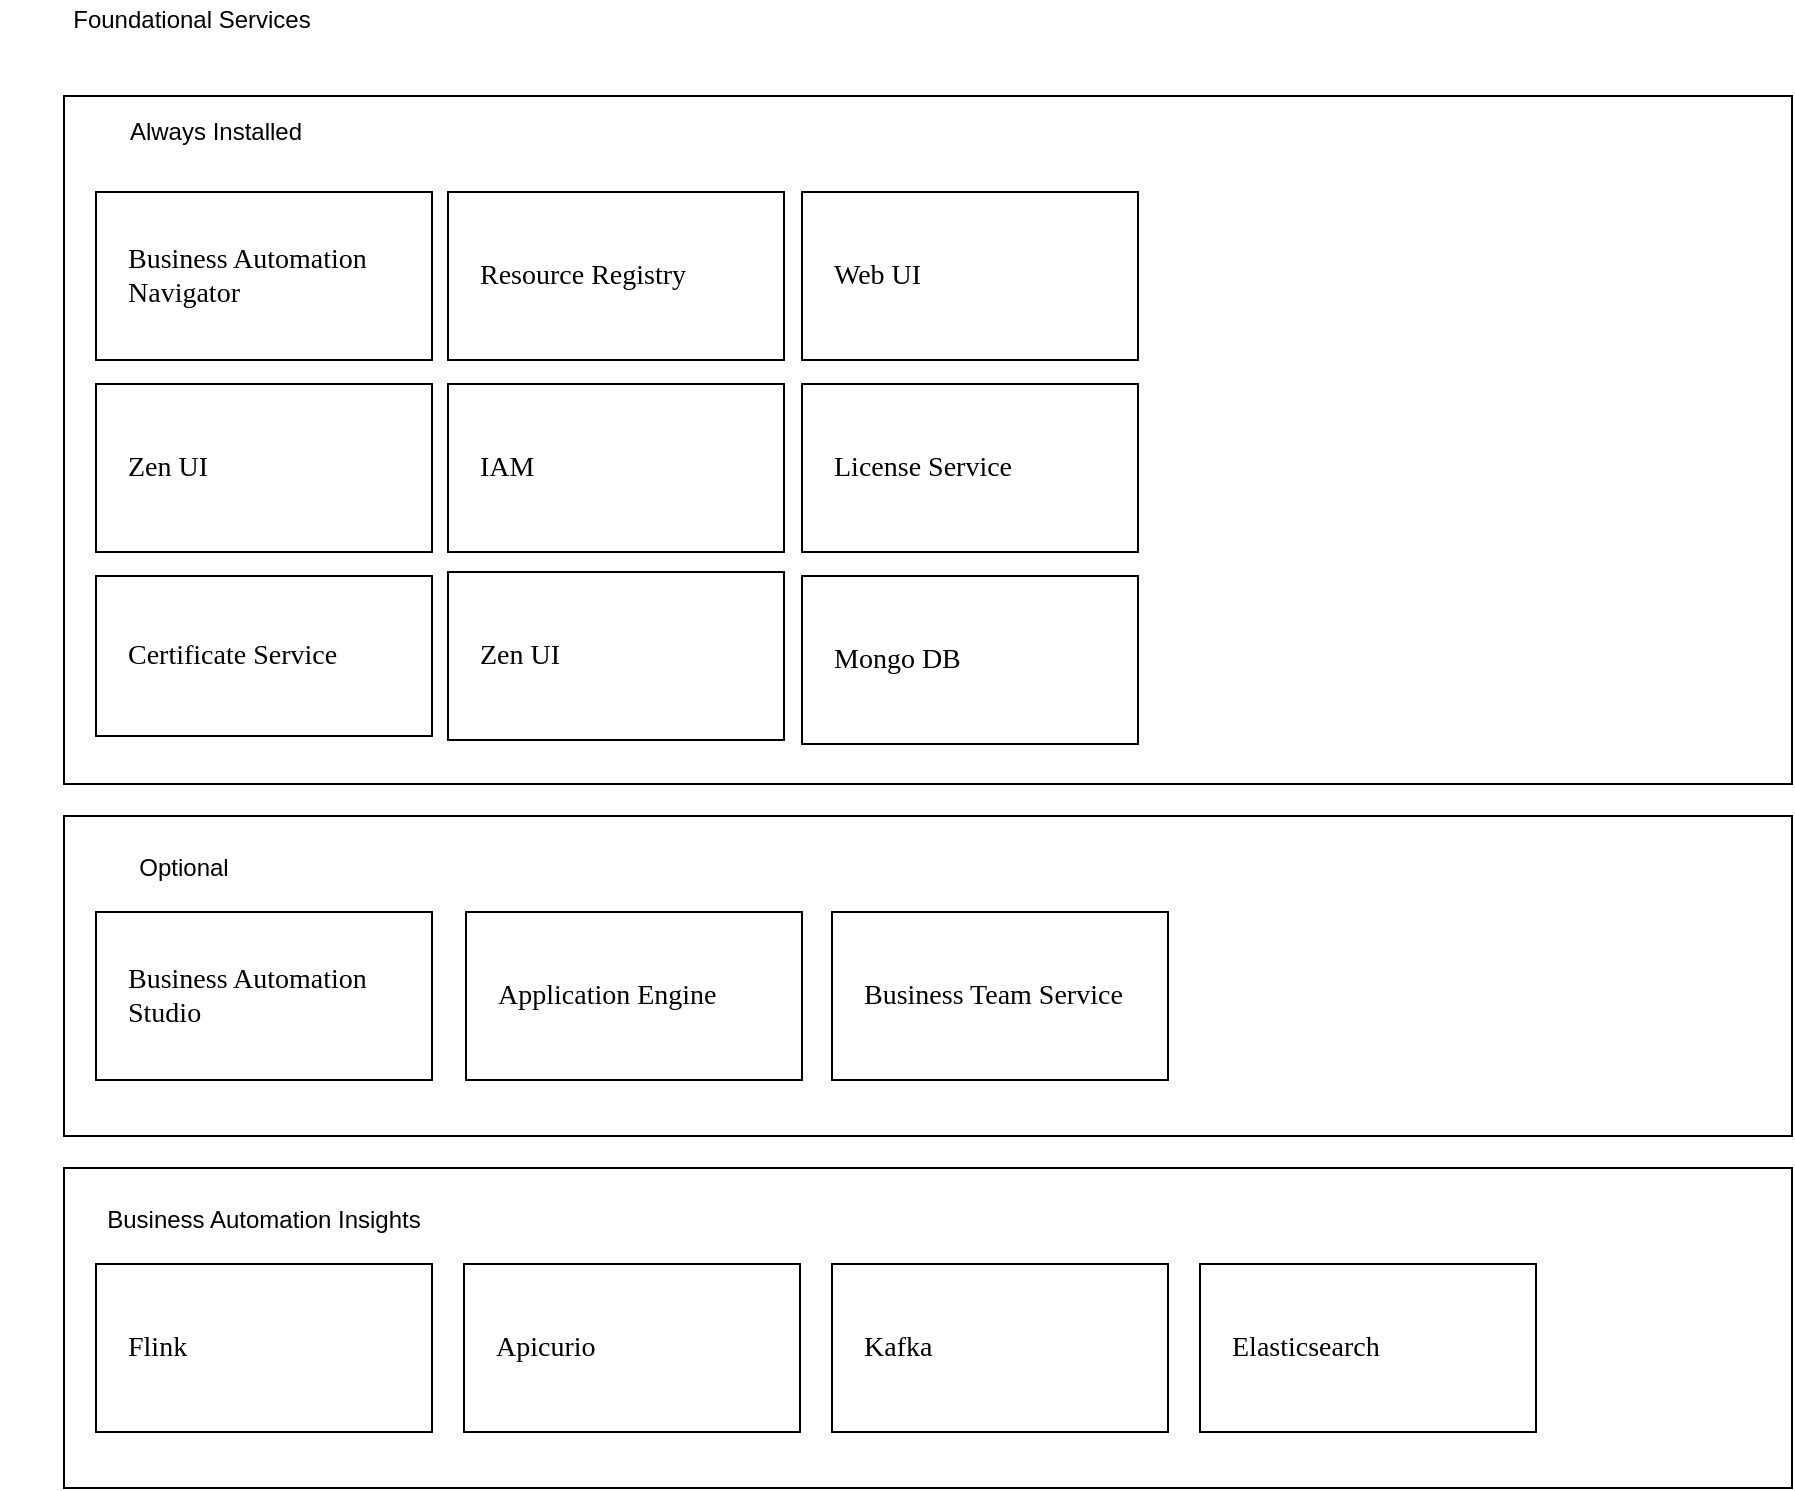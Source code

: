 ﻿<mxGraphModel dx="1116" dy="579" grid="1" gridSize="8" guides="1" tooltips="1" connect="1" arrows="1" fold="1" page="1" pageScale="1" pageWidth="1169" pageHeight="827" background="#ffffff"><root><MiscDiagram modelType="MiscDiagram" lastModifiedUserId="dbush@ibm.com" description="" lastModified="2022-01-26T00:24:18Z" _id="miscdiagram_BJ4jbCYNF" label="Foundational Services on OCP" id="0"><mxCell/></MiscDiagram><mxCell id="1" parent="0"/><mxCell id="miscdiagram_BJ4jbCYNF_23dyStULVF03" value="" style="rounded=0;whiteSpace=wrap;html=1;" vertex="1" parent="1"><mxGeometry x="48" y="424" width="864" height="160" as="geometry"/></mxCell><mxCell id="miscdiagram_BJ4jbCYNF_33dyStULkgTY" value="" style="rounded=0;whiteSpace=wrap;html=1;" vertex="1" parent="1"><mxGeometry x="48" y="64" width="864" height="344" as="geometry"/></mxCell><mxCell id="miscdiagram_BJ4jbCYNF_43dyStULJAIe" value="Foundational Services" style="text;html=1;strokeColor=none;fillColor=none;align=center;verticalAlign=middle;whiteSpace=wrap;rounded=0;" vertex="1" parent="1"><mxGeometry x="16" y="16" width="192" height="20" as="geometry"/></mxCell><mxCell id="miscdiagram_BJ4jbCYNF_53dyStULfDh5" value="Always Installed" style="text;html=1;strokeColor=none;fillColor=none;align=center;verticalAlign=middle;whiteSpace=wrap;rounded=0;" vertex="1" parent="1"><mxGeometry x="56" y="72" width="136" height="20" as="geometry"/></mxCell><UserObject placeholders="1" label="Zen UI" Icon-Name="cube" id="miscdiagram_BJ4jbCYNF_63dyStULaieI"><mxCell style="shape=mxgraph.ibm2mondrian.base;shapeType=lg;shapeLayout=expanded;colorFamily=green;colorBackground=noColor:noColor;strokeWidth=1;html=1;whiteSpace=wrap;metaEdit=1;collapsible=0;recursiveResize=0;expand=0;fontFamily=IBM Plex Sans SmBld;fontColor=#000000;fontSize=14;image=;verticalAlign=middle;align=left;spacing=0;spacingLeft=16;spacingRight=16;spacingTop=0;spacingBottom=0;container=1" vertex="1" parent="1"><mxGeometry x="64" y="208" width="168" height="84" as="geometry"/></mxCell></UserObject><UserObject placeholders="1" label="IAM" Icon-Name="cube" _id="userobject_3aq7w0F3ofB" id="miscdiagram_BJ4jbCYNF_73dyStULpHXH"><mxCell style="shape=mxgraph.ibm2mondrian.base;shapeType=lg;shapeLayout=expanded;colorFamily=green;colorBackground=noColor:noColor;strokeWidth=1;html=1;whiteSpace=wrap;metaEdit=1;collapsible=0;recursiveResize=0;expand=0;fontFamily=IBM Plex Sans SmBld;fontColor=#000000;fontSize=14;image=;verticalAlign=middle;align=left;spacing=0;spacingLeft=16;spacingRight=16;spacingTop=0;spacingBottom=0;container=1" vertex="1" parent="1"><mxGeometry x="240" y="208" width="168" height="84" as="geometry"/></mxCell></UserObject><UserObject placeholders="1" label="License Service" Icon-Name="cube" _id="userobject_3aq7ASUt4Iy" id="miscdiagram_BJ4jbCYNF_83dyStULGVaT"><mxCell style="shape=mxgraph.ibm2mondrian.base;shapeType=lg;shapeLayout=expanded;colorFamily=green;colorBackground=noColor:noColor;strokeWidth=1;html=1;whiteSpace=wrap;metaEdit=1;collapsible=0;recursiveResize=0;expand=0;fontFamily=IBM Plex Sans SmBld;fontColor=#000000;fontSize=14;image=;verticalAlign=middle;align=left;spacing=0;spacingLeft=16;spacingRight=16;spacingTop=0;spacingBottom=0;container=1" vertex="1" parent="1"><mxGeometry x="417" y="208" width="168" height="84" as="geometry"/></mxCell></UserObject><UserObject placeholders="1" label="Web UI" Icon-Name="cube" _id="userobject_3aq7IPtaiYj" id="miscdiagram_BJ4jbCYNF_93dyStULFkS9"><mxCell style="shape=mxgraph.ibm2mondrian.base;shapeType=lg;shapeLayout=expanded;colorFamily=green;colorBackground=noColor:noColor;strokeWidth=1;html=1;whiteSpace=wrap;metaEdit=1;collapsible=0;recursiveResize=0;expand=0;fontFamily=IBM Plex Sans SmBld;fontColor=#000000;fontSize=14;image=;verticalAlign=middle;align=left;spacing=0;spacingLeft=16;spacingRight=16;spacingTop=0;spacingBottom=0;container=1" vertex="1" parent="1"><mxGeometry x="417" y="112" width="168" height="84" as="geometry"/></mxCell></UserObject><UserObject placeholders="1" label="Certificate Service" Icon-Name="cube" _id="userobject_3aq7Q0LObSC" id="miscdiagram_BJ4jbCYNF_103dyStULZ4qt"><mxCell style="shape=mxgraph.ibm2mondrian.base;shapeType=lg;shapeLayout=expanded;colorFamily=green;colorBackground=noColor:noColor;strokeWidth=1;html=1;whiteSpace=wrap;metaEdit=1;collapsible=0;recursiveResize=0;expand=0;fontFamily=IBM Plex Sans SmBld;fontColor=#000000;fontSize=14;image=;verticalAlign=middle;align=left;spacing=0;spacingLeft=16;spacingRight=16;spacingTop=0;spacingBottom=0;container=1" vertex="1" parent="1"><mxGeometry x="64" y="304" width="168" height="80" as="geometry"/></mxCell></UserObject><UserObject placeholders="1" label="Zen UI" Icon-Name="cube" _id="userobject_3aq7XjPFMDa" id="miscdiagram_BJ4jbCYNF_113dyStULCs08"><mxCell style="shape=mxgraph.ibm2mondrian.base;shapeType=lg;shapeLayout=expanded;colorFamily=green;colorBackground=noColor:noColor;strokeWidth=1;html=1;whiteSpace=wrap;metaEdit=1;collapsible=0;recursiveResize=0;expand=0;fontFamily=IBM Plex Sans SmBld;fontColor=#000000;fontSize=14;image=;verticalAlign=middle;align=left;spacing=0;spacingLeft=16;spacingRight=16;spacingTop=0;spacingBottom=0;container=1" vertex="1" parent="1"><mxGeometry x="240" y="302" width="168" height="84" as="geometry"/></mxCell></UserObject><UserObject placeholders="1" label="Mongo DB" Icon-Name="cube" _id="userobject_3aq85qCGPaZ" id="miscdiagram_BJ4jbCYNF_123dyStULZ94Y"><mxCell style="shape=mxgraph.ibm2mondrian.base;shapeType=lg;shapeLayout=expanded;colorFamily=green;colorBackground=noColor:noColor;strokeWidth=1;html=1;whiteSpace=wrap;metaEdit=1;collapsible=0;recursiveResize=0;expand=0;fontFamily=IBM Plex Sans SmBld;fontColor=#000000;fontSize=14;image=;verticalAlign=middle;align=left;spacing=0;spacingLeft=16;spacingRight=16;spacingTop=0;spacingBottom=0;container=1" vertex="1" parent="1"><mxGeometry x="417" y="304" width="168" height="84" as="geometry"/></mxCell></UserObject><UserObject placeholders="1" label="Business Automation Navigator" Icon-Name="cube" _id="userobject_3aq8cc3SFPz" id="miscdiagram_BJ4jbCYNF_133dyStUL1Lzb"><mxCell style="shape=mxgraph.ibm2mondrian.base;shapeType=lg;shapeLayout=expanded;colorFamily=green;colorBackground=noColor:noColor;strokeWidth=1;html=1;whiteSpace=wrap;metaEdit=1;collapsible=0;recursiveResize=0;expand=0;fontFamily=IBM Plex Sans SmBld;fontColor=#000000;fontSize=14;image=;verticalAlign=middle;align=left;spacing=0;spacingLeft=16;spacingRight=16;spacingTop=0;spacingBottom=0;container=1" vertex="1" parent="1"><mxGeometry x="64" y="112" width="168" height="84" as="geometry"/></mxCell></UserObject><UserObject placeholders="1" label="Resource Registry" Icon-Name="cube" _id="userobject_3aq8jm7KWZn" id="miscdiagram_BJ4jbCYNF_143dyStULYVpp"><mxCell style="shape=mxgraph.ibm2mondrian.base;shapeType=lg;shapeLayout=expanded;colorFamily=green;colorBackground=noColor:noColor;strokeWidth=1;html=1;whiteSpace=wrap;metaEdit=1;collapsible=0;recursiveResize=0;expand=0;fontFamily=IBM Plex Sans SmBld;fontColor=#000000;fontSize=14;image=;verticalAlign=middle;align=left;spacing=0;spacingLeft=16;spacingRight=16;spacingTop=0;spacingBottom=0;container=1" vertex="1" parent="1"><mxGeometry x="240" y="112" width="168" height="84" as="geometry"/></mxCell></UserObject><mxCell id="miscdiagram_BJ4jbCYNF_153dyStULh55y" value="Optional" style="text;html=1;strokeColor=none;fillColor=none;align=center;verticalAlign=middle;whiteSpace=wrap;rounded=0;" vertex="1" parent="1"><mxGeometry x="64" y="440" width="88" height="20" as="geometry"/></mxCell><UserObject placeholders="1" label="Application Engine" Icon-Name="cube" _id="userobject_3aq8PzGTZKV" id="miscdiagram_BJ4jbCYNF_163dyStUL15lV"><mxCell style="shape=mxgraph.ibm2mondrian.base;shapeType=lg;shapeLayout=expanded;colorFamily=green;colorBackground=noColor:noColor;strokeWidth=1;html=1;whiteSpace=wrap;metaEdit=1;collapsible=0;recursiveResize=0;expand=0;fontFamily=IBM Plex Sans SmBld;fontColor=#000000;fontSize=14;image=;verticalAlign=middle;align=left;spacing=0;spacingLeft=16;spacingRight=16;spacingTop=0;spacingBottom=0;container=1" vertex="1" parent="1"><mxGeometry x="249" y="472" width="168" height="84" as="geometry"/></mxCell></UserObject><UserObject placeholders="1" label="Business Automation Studio" Icon-Name="cube" _id="userobject_3aq8UMF2Eda" id="miscdiagram_BJ4jbCYNF_173dyStULZNFx"><mxCell style="shape=mxgraph.ibm2mondrian.base;shapeType=lg;shapeLayout=expanded;colorFamily=green;colorBackground=noColor:noColor;strokeWidth=1;html=1;whiteSpace=wrap;metaEdit=1;collapsible=0;recursiveResize=0;expand=0;fontFamily=IBM Plex Sans SmBld;fontColor=#000000;fontSize=14;image=;verticalAlign=middle;align=left;spacing=0;spacingLeft=16;spacingRight=16;spacingTop=0;spacingBottom=0;container=1" vertex="1" parent="1"><mxGeometry x="64" y="472" width="168" height="84" as="geometry"/></mxCell></UserObject><UserObject placeholders="1" label="Business Team Service" Icon-Name="cube" _id="userobject_3aq963N4Qjj" id="miscdiagram_BJ4jbCYNF_183dyStULBrt1"><mxCell style="shape=mxgraph.ibm2mondrian.base;shapeType=lg;shapeLayout=expanded;colorFamily=green;colorBackground=noColor:noColor;strokeWidth=1;html=1;whiteSpace=wrap;metaEdit=1;collapsible=0;recursiveResize=0;expand=0;fontFamily=IBM Plex Sans SmBld;fontColor=#000000;fontSize=14;image=;verticalAlign=middle;align=left;spacing=0;spacingLeft=16;spacingRight=16;spacingTop=0;spacingBottom=0;container=1" vertex="1" parent="1"><mxGeometry x="432" y="472" width="168" height="84" as="geometry"/></mxCell></UserObject><mxCell id="miscdiagram_BJ4jbCYNF_193dyStUL3bD4" value="" style="rounded=0;whiteSpace=wrap;html=1;" vertex="1" parent="1"><mxGeometry x="48" y="600" width="864" height="160" as="geometry"/></mxCell><mxCell id="miscdiagram_BJ4jbCYNF_203dyStULqJuR" value="Business Automation Insights" style="text;html=1;strokeColor=none;fillColor=none;align=center;verticalAlign=middle;whiteSpace=wrap;rounded=0;" vertex="1" parent="1"><mxGeometry x="64" y="616" width="168" height="20" as="geometry"/></mxCell><UserObject placeholders="1" label="Flink" Icon-Name="cube" _id="userobject_3aq9rUtkCdg" id="miscdiagram_BJ4jbCYNF_213dyStULls1S"><mxCell style="shape=mxgraph.ibm2mondrian.base;shapeType=lg;shapeLayout=expanded;colorFamily=green;colorBackground=noColor:noColor;strokeWidth=1;html=1;whiteSpace=wrap;metaEdit=1;collapsible=0;recursiveResize=0;expand=0;fontFamily=IBM Plex Sans SmBld;fontColor=#000000;fontSize=14;image=;verticalAlign=middle;align=left;spacing=0;spacingLeft=16;spacingRight=16;spacingTop=0;spacingBottom=0;container=1" vertex="1" parent="1"><mxGeometry x="64" y="648" width="168" height="84" as="geometry"/></mxCell></UserObject><UserObject placeholders="1" label="Apicurio" Icon-Name="cube" _id="userobject_3aq9uNwrGpV" id="miscdiagram_BJ4jbCYNF_223dyStULlb7T"><mxCell style="shape=mxgraph.ibm2mondrian.base;shapeType=lg;shapeLayout=expanded;colorFamily=green;colorBackground=noColor:noColor;strokeWidth=1;html=1;whiteSpace=wrap;metaEdit=1;collapsible=0;recursiveResize=0;expand=0;fontFamily=IBM Plex Sans SmBld;fontColor=#000000;fontSize=14;image=;verticalAlign=middle;align=left;spacing=0;spacingLeft=16;spacingRight=16;spacingTop=0;spacingBottom=0;container=1" vertex="1" parent="1"><mxGeometry x="248" y="648" width="168" height="84" as="geometry"/></mxCell></UserObject><UserObject placeholders="1" label="Kafka" Icon-Name="cube" _id="userobject_3aq9zHCwQQw" id="miscdiagram_BJ4jbCYNF_233dyStULN98L"><mxCell style="shape=mxgraph.ibm2mondrian.base;shapeType=lg;shapeLayout=expanded;colorFamily=green;colorBackground=noColor:noColor;strokeWidth=1;html=1;whiteSpace=wrap;metaEdit=1;collapsible=0;recursiveResize=0;expand=0;fontFamily=IBM Plex Sans SmBld;fontColor=#000000;fontSize=14;image=;verticalAlign=middle;align=left;spacing=0;spacingLeft=16;spacingRight=16;spacingTop=0;spacingBottom=0;container=1" vertex="1" parent="1"><mxGeometry x="432" y="648" width="168" height="84" as="geometry"/></mxCell></UserObject><UserObject placeholders="1" label="Elasticsearch" Icon-Name="cube" _id="userobject_3aq9DXImLie" id="miscdiagram_BJ4jbCYNF_243dyStULNhQR"><mxCell style="shape=mxgraph.ibm2mondrian.base;shapeType=lg;shapeLayout=expanded;colorFamily=green;colorBackground=noColor:noColor;strokeWidth=1;html=1;whiteSpace=wrap;metaEdit=1;collapsible=0;recursiveResize=0;expand=0;fontFamily=IBM Plex Sans SmBld;fontColor=#000000;fontSize=14;image=;verticalAlign=middle;align=left;spacing=0;spacingLeft=16;spacingRight=16;spacingTop=0;spacingBottom=0;container=1" vertex="1" parent="1"><mxGeometry x="616" y="648" width="168" height="84" as="geometry"/></mxCell></UserObject></root></mxGraphModel>